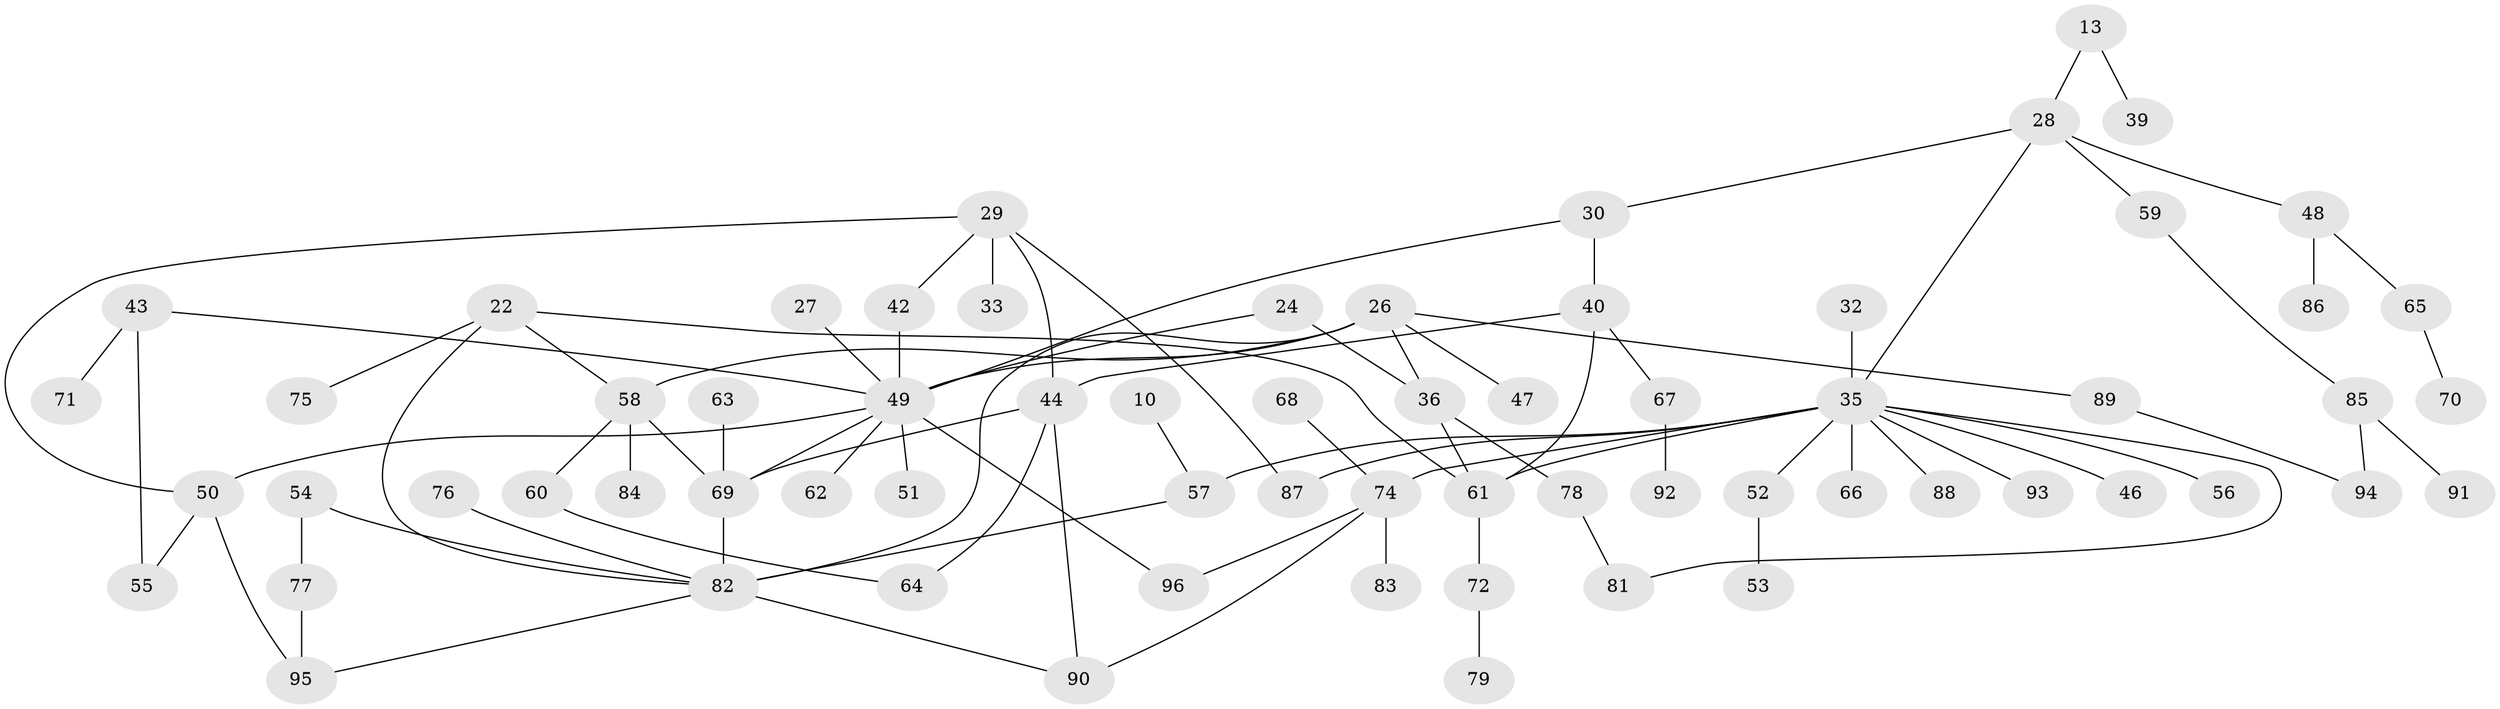 // original degree distribution, {4: 0.11458333333333333, 5: 0.07291666666666667, 7: 0.010416666666666666, 6: 0.03125, 3: 0.20833333333333334, 1: 0.3125, 2: 0.25}
// Generated by graph-tools (version 1.1) at 2025/45/03/04/25 21:45:20]
// undirected, 67 vertices, 87 edges
graph export_dot {
graph [start="1"]
  node [color=gray90,style=filled];
  10;
  13;
  22;
  24;
  26 [super="+15"];
  27;
  28 [super="+12"];
  29 [super="+17"];
  30;
  32;
  33;
  35 [super="+14+23"];
  36;
  39;
  40 [super="+37+34"];
  42;
  43 [super="+25"];
  44 [super="+7"];
  46;
  47;
  48;
  49 [super="+11+21"];
  50 [super="+31"];
  51;
  52 [super="+20"];
  53;
  54;
  55;
  56;
  57 [super="+18"];
  58 [super="+38"];
  59;
  60;
  61;
  62;
  63;
  64;
  65;
  66;
  67;
  68;
  69 [super="+4"];
  70;
  71;
  72;
  74 [super="+45"];
  75;
  76;
  77;
  78;
  79;
  81;
  82 [super="+16+19+73+80"];
  83;
  84;
  85;
  86;
  87;
  88;
  89;
  90;
  91;
  92;
  93;
  94;
  95;
  96;
  10 -- 57;
  13 -- 39;
  13 -- 28;
  22 -- 75;
  22 -- 61;
  22 -- 58;
  22 -- 82;
  24 -- 36;
  24 -- 49;
  26 -- 58 [weight=2];
  26 -- 49;
  26 -- 36;
  26 -- 89;
  26 -- 47;
  26 -- 82 [weight=2];
  27 -- 49;
  28 -- 59;
  28 -- 48;
  28 -- 30;
  28 -- 35;
  29 -- 33;
  29 -- 42;
  29 -- 87;
  29 -- 44;
  29 -- 50;
  30 -- 49;
  30 -- 40;
  32 -- 35;
  35 -- 57 [weight=2];
  35 -- 93;
  35 -- 56;
  35 -- 87;
  35 -- 66;
  35 -- 46;
  35 -- 81;
  35 -- 52;
  35 -- 88;
  35 -- 61;
  35 -- 74;
  36 -- 78;
  36 -- 61;
  40 -- 61;
  40 -- 67;
  40 -- 44;
  42 -- 49;
  43 -- 71;
  43 -- 49;
  43 -- 55;
  44 -- 64;
  44 -- 90;
  44 -- 69;
  48 -- 65;
  48 -- 86;
  49 -- 50;
  49 -- 62;
  49 -- 96;
  49 -- 69;
  49 -- 51;
  50 -- 55;
  50 -- 95;
  52 -- 53;
  54 -- 77;
  54 -- 82 [weight=2];
  57 -- 82;
  58 -- 60;
  58 -- 84;
  58 -- 69;
  59 -- 85;
  60 -- 64;
  61 -- 72;
  63 -- 69;
  65 -- 70;
  67 -- 92;
  68 -- 74;
  69 -- 82 [weight=2];
  72 -- 79;
  74 -- 83;
  74 -- 96;
  74 -- 90;
  76 -- 82;
  77 -- 95;
  78 -- 81;
  82 -- 90;
  82 -- 95;
  85 -- 91;
  85 -- 94;
  89 -- 94;
}
